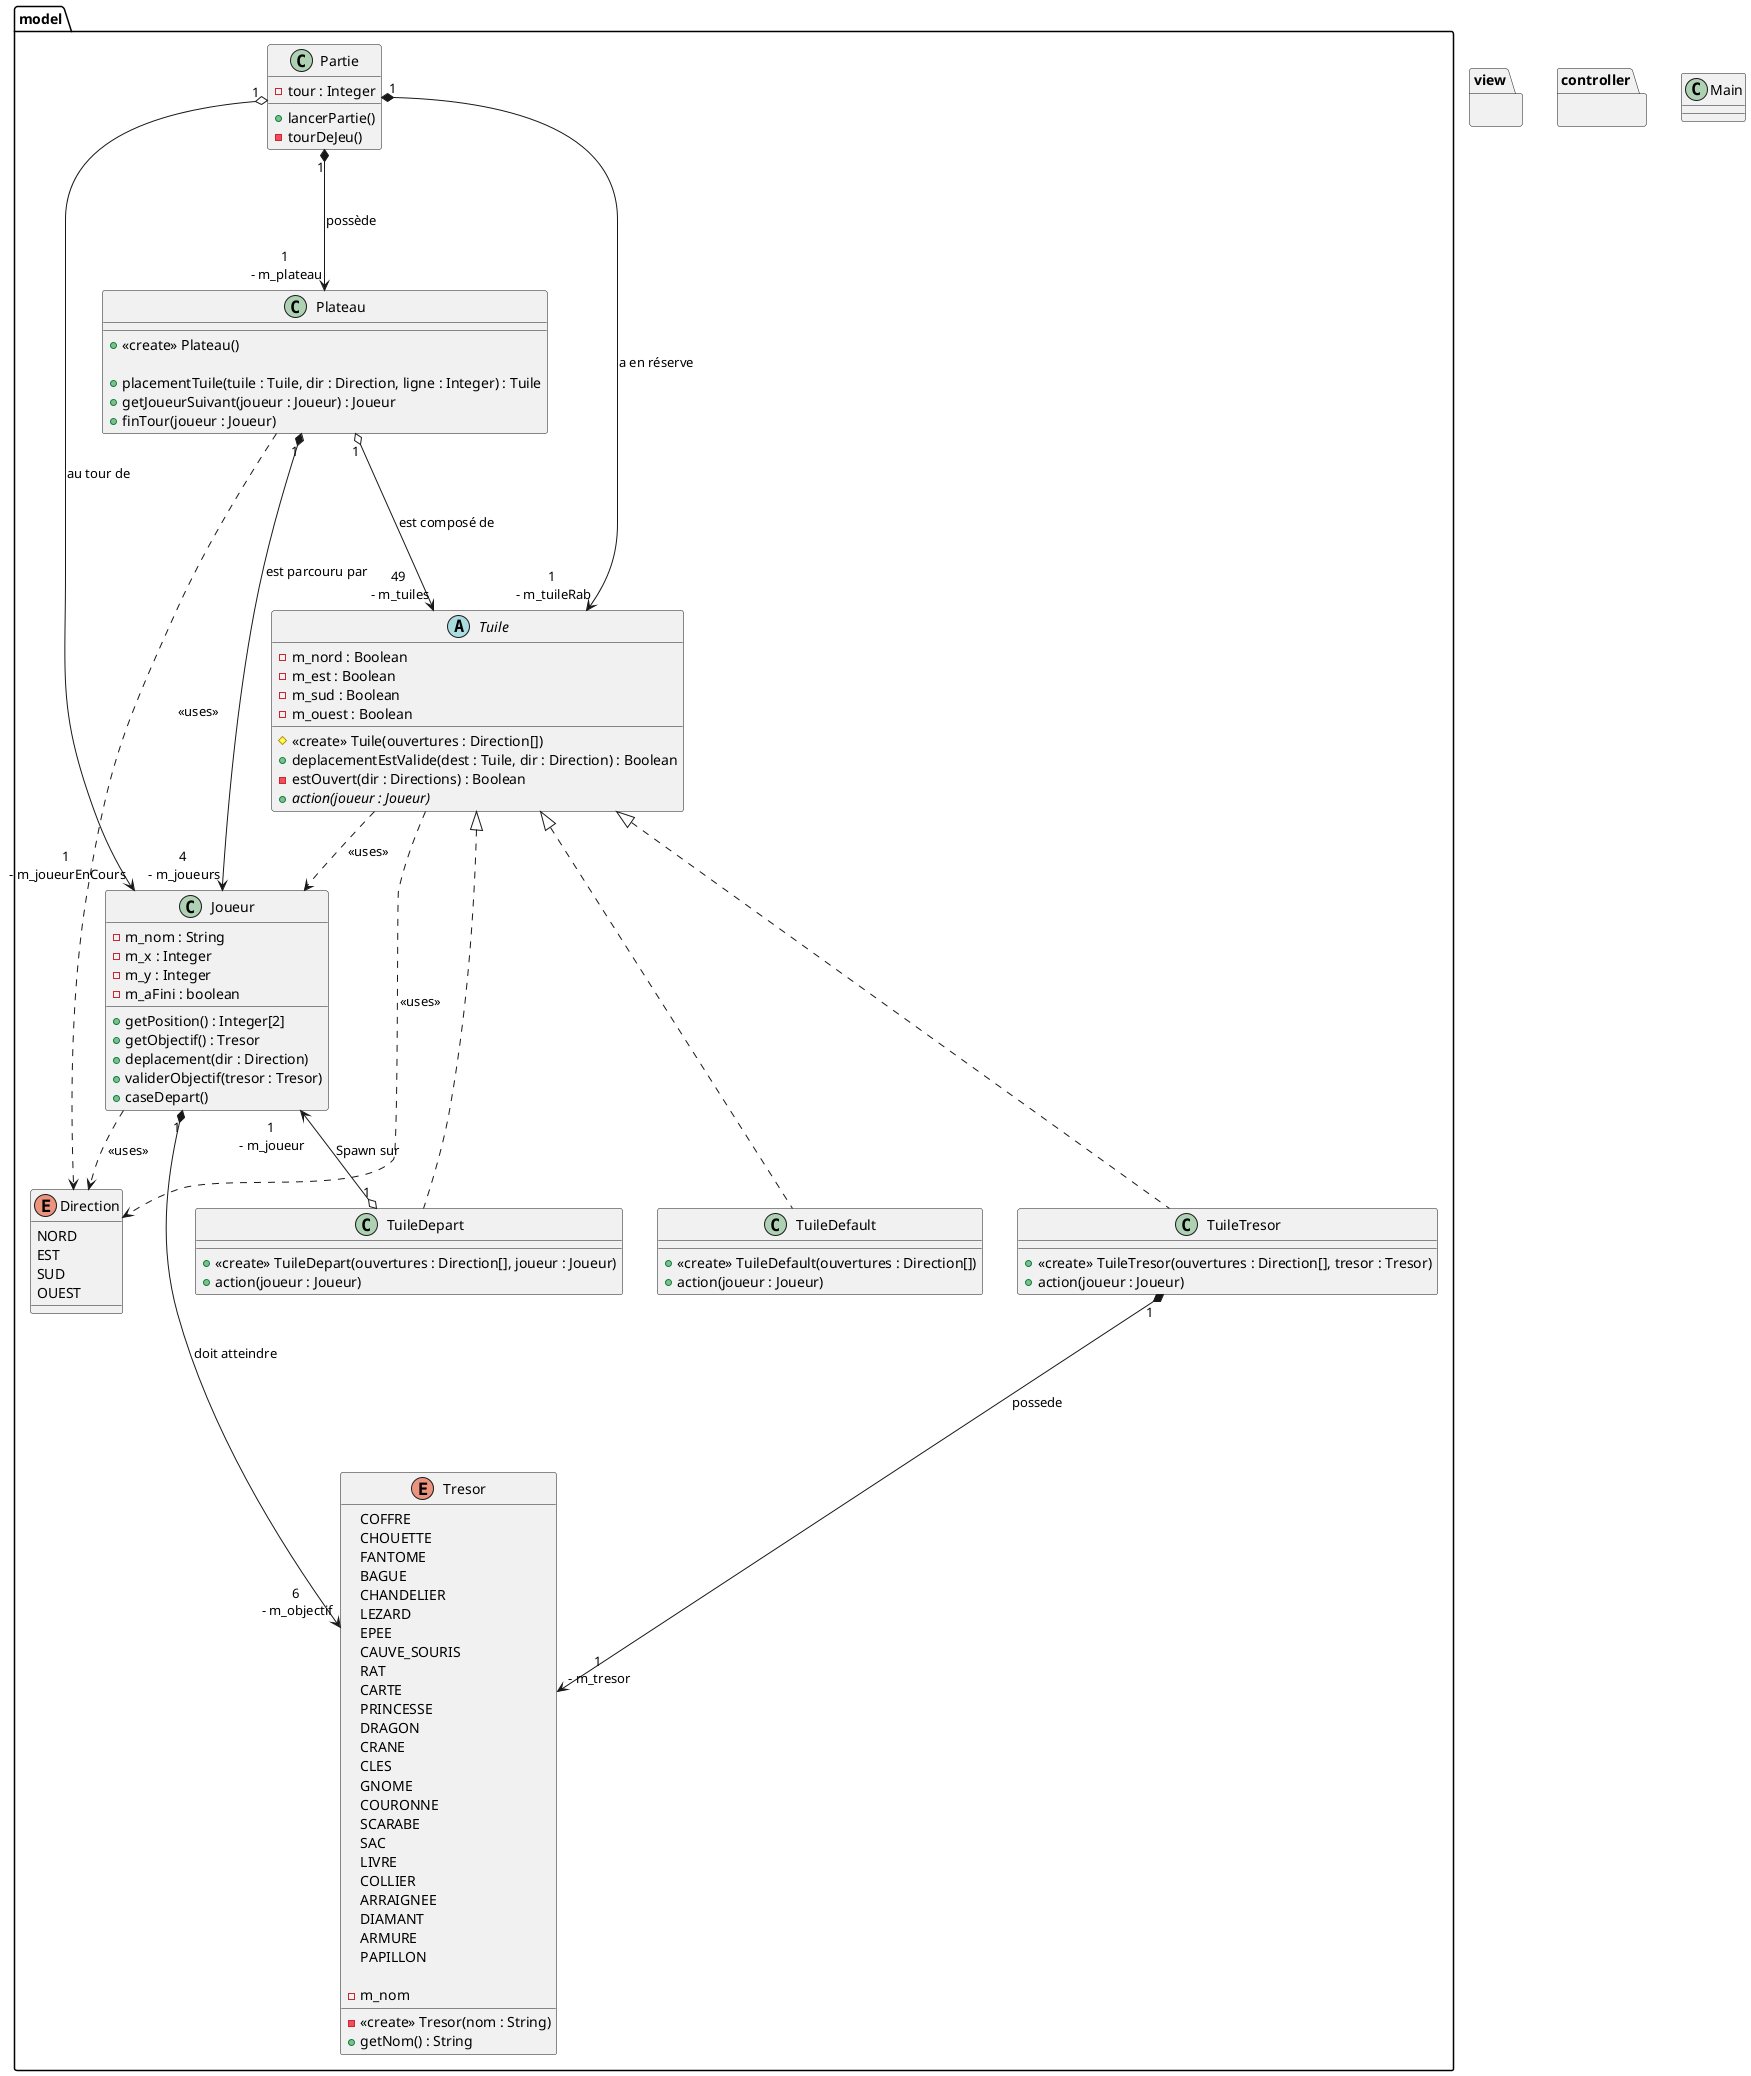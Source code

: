 @startuml
'https://plantuml.com/class-diagram

class Main

package model
{
    class Partie
    {
        - tour : Integer

        + lancerPartie()
        - tourDeJeu()
    }

    class Plateau
    {
        + <<create>> Plateau()

        + placementTuile(tuile : Tuile, dir : Direction, ligne : Integer) : Tuile
        + getJoueurSuivant(joueur : Joueur) : Joueur
        + finTour(joueur : Joueur)
    }
    Plateau ..> Direction : <<uses>>

    enum Direction
    {
        NORD
        EST
        SUD
        OUEST
    }

    abstract class Tuile
    {
        - m_nord : Boolean
        - m_est : Boolean
        - m_sud : Boolean
        - m_ouest : Boolean

        # <<create>> Tuile(ouvertures : Direction[])
        + deplacementEstValide(dest : Tuile, dir : Direction) : Boolean
        - estOuvert(dir : Directions) : Boolean
        + {abstract} action(joueur : Joueur)
    }
    Tuile ..> Direction : <<uses>>
    Tuile ..> Joueur : <<uses>>

    class TuileDefault
    {
        + <<create>> TuileDefault(ouvertures : Direction[])
        + action(joueur : Joueur)
    }
    /'
    TuileDefault ..> Direction : <<uses>>
    TuileDefault ..> Joueur : <<uses>>'/

    class TuileDepart
    {
        + <<create>> TuileDepart(ouvertures : Direction[], joueur : Joueur)
        + action(joueur : Joueur)
    }
    /'
    TuileDepart ..> Direction : <<uses>>
    TuileDepart ..> Joueur : <<uses>> '/

    class TuileTresor
    {
        + <<create>> TuileTresor(ouvertures : Direction[], tresor : Tresor)
        + action(joueur : Joueur)
    }
    /'
    TuileTresor ..> Direction : <<uses>>
    TuileTresor ..> Joueur : <<uses>>
    TuileTresor ..> Tresor : <<uses>>'/

    class Joueur
    {
        - m_nom : String
        - m_x : Integer
        - m_y : Integer
        - m_aFini : boolean

        + getPosition() : Integer[2]
        + getObjectif() : Tresor
        + deplacement(dir : Direction)
        + validerObjectif(tresor : Tresor)
        + caseDepart()
    }
    Joueur ..> Direction : <<uses>>
    'Joueur ..> Tresor : <<uses>>

    enum Tresor
    {
        COFFRE
        CHOUETTE
        FANTOME
        BAGUE
        CHANDELIER
        LEZARD
        EPEE
        CAUVE_SOURIS
        RAT
        CARTE
        PRINCESSE
        DRAGON
        CRANE
        CLES
        GNOME
        COURONNE
        SCARABE
        SAC
        LIVRE
        COLLIER
        ARRAIGNEE
        DIAMANT
        ARMURE
        PAPILLON

        - <<create>> Tresor(nom : String)
        - m_nom
        + getNom() : String
    }
}

package view
{

}

package controller
{

}

TuileDefault .u..|> Tuile
TuileTresor .u..|> Tuile
TuileDepart .u..|> Tuile

Partie "1" *---> "1\n - m_plateau" Plateau : possède
Partie "1" *---> "1\n - m_tuileRab" Tuile : a en réserve
Partie "1" o---> "1\n - m_joueurEnCours" Joueur : au tour de

Plateau "1" o---> "49\n - m_tuiles" Tuile : est composé de
Plateau "1" *---> "4\n - m_joueurs" Joueur : est parcouru par

TuileTresor "1" *---> "1\n - m_tresor" Tresor : possede
TuileDepart "1" o-l--> "1\n - m_joueur" Joueur : Spawn sur

Joueur "1" *---> "6\n - m_objectif" Tresor : doit atteindre

@enduml